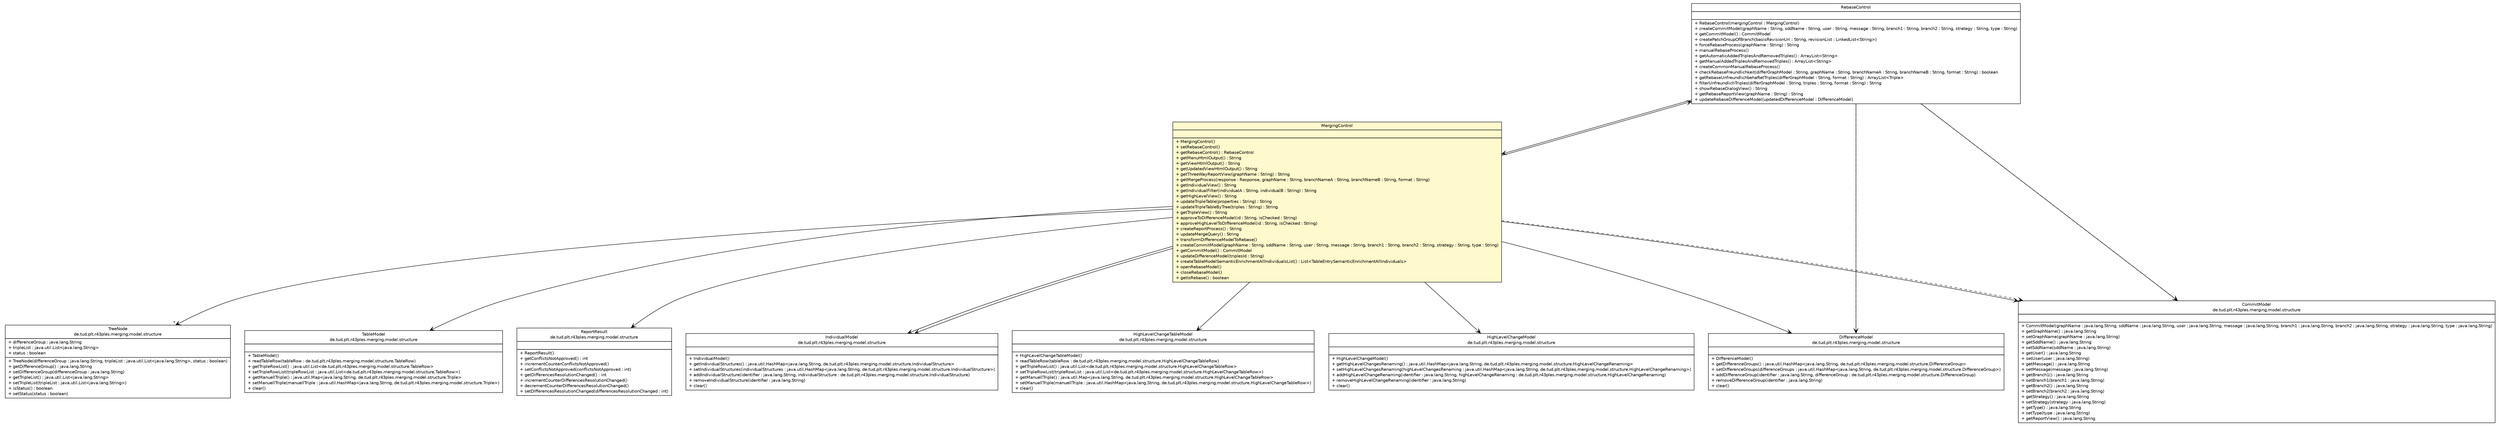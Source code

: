 #!/usr/local/bin/dot
#
# Class diagram 
# Generated by UMLGraph version R5_6-24-gf6e263 (http://www.umlgraph.org/)
#

digraph G {
	edge [fontname="Helvetica",fontsize=10,labelfontname="Helvetica",labelfontsize=10];
	node [fontname="Helvetica",fontsize=10,shape=plaintext];
	nodesep=0.25;
	ranksep=0.5;
	// de.tud.plt.r43ples.merging.control.RebaseControl
	c3464 [label=<<table title="de.tud.plt.r43ples.merging.control.RebaseControl" border="0" cellborder="1" cellspacing="0" cellpadding="2" port="p" href="./RebaseControl.html">
		<tr><td><table border="0" cellspacing="0" cellpadding="1">
<tr><td align="center" balign="center"> RebaseControl </td></tr>
		</table></td></tr>
		<tr><td><table border="0" cellspacing="0" cellpadding="1">
<tr><td align="left" balign="left">  </td></tr>
		</table></td></tr>
		<tr><td><table border="0" cellspacing="0" cellpadding="1">
<tr><td align="left" balign="left"> + RebaseControl(mergingControl : MergingControl) </td></tr>
<tr><td align="left" balign="left"> + createCommitModel(graphName : String, sddName : String, user : String, message : String, branch1 : String, branch2 : String, strategy : String, type : String) </td></tr>
<tr><td align="left" balign="left"> + getCommitModel() : CommitModel </td></tr>
<tr><td align="left" balign="left"> + createPatchGroupOfBranch(basisRevisionUri : String, revisionList : LinkedList&lt;String&gt;) </td></tr>
<tr><td align="left" balign="left"> + forceRebaseProcess(graphName : String) : String </td></tr>
<tr><td align="left" balign="left"> + manualRebaseProcess() </td></tr>
<tr><td align="left" balign="left"> + getAutomaticAddedTriplesAndRemovedTriples() : ArrayList&lt;String&gt; </td></tr>
<tr><td align="left" balign="left"> + getManualAddedTriplesAndRemovedTriples() : ArrayList&lt;String&gt; </td></tr>
<tr><td align="left" balign="left"> + createCommonManualRebaseProcess() </td></tr>
<tr><td align="left" balign="left"> + checkRebaseFreundlichkeit(differGraphModel : String, graphName : String, branchNameA : String, branchNameB : String, format : String) : boolean </td></tr>
<tr><td align="left" balign="left"> + getRebaseUnfreundlichbehaftetTriples(differGraphModel : String, format : String) : ArrayList&lt;Triple&gt; </td></tr>
<tr><td align="left" balign="left"> + filterUnfreundlichTriples(differGraphModel : String, triples : String, format : String) : String </td></tr>
<tr><td align="left" balign="left"> + showRebaseDialogView() : String </td></tr>
<tr><td align="left" balign="left"> + getRebaseReportView(graphName : String) : String </td></tr>
<tr><td align="left" balign="left"> + updateRebaseDifferenceModel(updatedDifferenceModel : DifferenceModel) </td></tr>
		</table></td></tr>
		</table>>, URL="./RebaseControl.html", fontname="Helvetica", fontcolor="black", fontsize=10.0];
	// de.tud.plt.r43ples.merging.control.MergingControl
	c3465 [label=<<table title="de.tud.plt.r43ples.merging.control.MergingControl" border="0" cellborder="1" cellspacing="0" cellpadding="2" port="p" bgcolor="lemonChiffon" href="./MergingControl.html">
		<tr><td><table border="0" cellspacing="0" cellpadding="1">
<tr><td align="center" balign="center"> MergingControl </td></tr>
		</table></td></tr>
		<tr><td><table border="0" cellspacing="0" cellpadding="1">
<tr><td align="left" balign="left">  </td></tr>
		</table></td></tr>
		<tr><td><table border="0" cellspacing="0" cellpadding="1">
<tr><td align="left" balign="left"> + MergingControl() </td></tr>
<tr><td align="left" balign="left"> + setRebaseControl() </td></tr>
<tr><td align="left" balign="left"> + getRebaseControl() : RebaseControl </td></tr>
<tr><td align="left" balign="left"> + getMenuHtmlOutput() : String </td></tr>
<tr><td align="left" balign="left"> + getViewHtmlOutput() : String </td></tr>
<tr><td align="left" balign="left"> + getUpdatedViewHtmlOutput() : String </td></tr>
<tr><td align="left" balign="left"> + getThreeWayReportView(graphName : String) : String </td></tr>
<tr><td align="left" balign="left"> + getMergeProcess(response : Response, graphName : String, branchNameA : String, branchNameB : String, format : String) </td></tr>
<tr><td align="left" balign="left"> + getIndividualView() : String </td></tr>
<tr><td align="left" balign="left"> + getIndividualFilter(individualA : String, individualB : String) : String </td></tr>
<tr><td align="left" balign="left"> + getHighLevelView() : String </td></tr>
<tr><td align="left" balign="left"> + updateTripleTable(properties : String) : String </td></tr>
<tr><td align="left" balign="left"> + updateTripleTableByTree(triples : String) : String </td></tr>
<tr><td align="left" balign="left"> + getTripleView() : String </td></tr>
<tr><td align="left" balign="left"> + approveToDifferenceModel(id : String, isChecked : String) </td></tr>
<tr><td align="left" balign="left"> + approveHighLevelToDifferenceModel(id : String, isChecked : String) </td></tr>
<tr><td align="left" balign="left"> + createReportProcess() : String </td></tr>
<tr><td align="left" balign="left"> + updateMergeQuery() : String </td></tr>
<tr><td align="left" balign="left"> + transformDifferenceModelToRebase() </td></tr>
<tr><td align="left" balign="left"> + createCommitModel(graphName : String, sddName : String, user : String, message : String, branch1 : String, branch2 : String, strategy : String, type : String) </td></tr>
<tr><td align="left" balign="left"> + getCommitModel() : CommitModel </td></tr>
<tr><td align="left" balign="left"> + updateDifferenceModel(triplesId : String) </td></tr>
<tr><td align="left" balign="left"> + createTableModelSemanticEnrichmentAllIndividualsList() : List&lt;TableEntrySemanticEnrichmentAllIndividuals&gt; </td></tr>
<tr><td align="left" balign="left"> + openRebaseModel() </td></tr>
<tr><td align="left" balign="left"> + closeRebaseModel() </td></tr>
<tr><td align="left" balign="left"> + getIsRebase() : boolean </td></tr>
		</table></td></tr>
		</table>>, URL="./MergingControl.html", fontname="Helvetica", fontcolor="black", fontsize=10.0];
	// de.tud.plt.r43ples.merging.model.structure.TreeNode
	c3473 [label=<<table title="de.tud.plt.r43ples.merging.model.structure.TreeNode" border="0" cellborder="1" cellspacing="0" cellpadding="2" port="p" href="../model/structure/TreeNode.html">
		<tr><td><table border="0" cellspacing="0" cellpadding="1">
<tr><td align="center" balign="center"> TreeNode </td></tr>
<tr><td align="center" balign="center"> de.tud.plt.r43ples.merging.model.structure </td></tr>
		</table></td></tr>
		<tr><td><table border="0" cellspacing="0" cellpadding="1">
<tr><td align="left" balign="left"> + differenceGroup : java.lang.String </td></tr>
<tr><td align="left" balign="left"> + tripleList : java.util.List&lt;java.lang.String&gt; </td></tr>
<tr><td align="left" balign="left"> + status : boolean </td></tr>
		</table></td></tr>
		<tr><td><table border="0" cellspacing="0" cellpadding="1">
<tr><td align="left" balign="left"> + TreeNode(differenceGroup : java.lang.String, tripleList : java.util.List&lt;java.lang.String&gt;, status : boolean) </td></tr>
<tr><td align="left" balign="left"> + getDifferenceGroup() : java.lang.String </td></tr>
<tr><td align="left" balign="left"> + setDifferenceGroup(differenceGroup : java.lang.String) </td></tr>
<tr><td align="left" balign="left"> + getTripleList() : java.util.List&lt;java.lang.String&gt; </td></tr>
<tr><td align="left" balign="left"> + setTripleList(tripleList : java.util.List&lt;java.lang.String&gt;) </td></tr>
<tr><td align="left" balign="left"> + isStatus() : boolean </td></tr>
<tr><td align="left" balign="left"> + setStatus(status : boolean) </td></tr>
		</table></td></tr>
		</table>>, URL="../model/structure/TreeNode.html", fontname="Helvetica", fontcolor="black", fontsize=10.0];
	// de.tud.plt.r43ples.merging.model.structure.TableModel
	c3475 [label=<<table title="de.tud.plt.r43ples.merging.model.structure.TableModel" border="0" cellborder="1" cellspacing="0" cellpadding="2" port="p" href="../model/structure/TableModel.html">
		<tr><td><table border="0" cellspacing="0" cellpadding="1">
<tr><td align="center" balign="center"> TableModel </td></tr>
<tr><td align="center" balign="center"> de.tud.plt.r43ples.merging.model.structure </td></tr>
		</table></td></tr>
		<tr><td><table border="0" cellspacing="0" cellpadding="1">
<tr><td align="left" balign="left">  </td></tr>
		</table></td></tr>
		<tr><td><table border="0" cellspacing="0" cellpadding="1">
<tr><td align="left" balign="left"> + TableModel() </td></tr>
<tr><td align="left" balign="left"> + readTableRow(tableRow : de.tud.plt.r43ples.merging.model.structure.TableRow) </td></tr>
<tr><td align="left" balign="left"> + getTripleRowList() : java.util.List&lt;de.tud.plt.r43ples.merging.model.structure.TableRow&gt; </td></tr>
<tr><td align="left" balign="left"> + setTripleRowList(tripleRowList : java.util.List&lt;de.tud.plt.r43ples.merging.model.structure.TableRow&gt;) </td></tr>
<tr><td align="left" balign="left"> + getManuellTriple() : java.util.Map&lt;java.lang.String, de.tud.plt.r43ples.merging.model.structure.Triple&gt; </td></tr>
<tr><td align="left" balign="left"> + setManuellTriple(manuellTriple : java.util.HashMap&lt;java.lang.String, de.tud.plt.r43ples.merging.model.structure.Triple&gt;) </td></tr>
<tr><td align="left" balign="left"> + clear() </td></tr>
		</table></td></tr>
		</table>>, URL="../model/structure/TableModel.html", fontname="Helvetica", fontcolor="black", fontsize=10.0];
	// de.tud.plt.r43ples.merging.model.structure.ReportResult
	c3478 [label=<<table title="de.tud.plt.r43ples.merging.model.structure.ReportResult" border="0" cellborder="1" cellspacing="0" cellpadding="2" port="p" href="../model/structure/ReportResult.html">
		<tr><td><table border="0" cellspacing="0" cellpadding="1">
<tr><td align="center" balign="center"> ReportResult </td></tr>
<tr><td align="center" balign="center"> de.tud.plt.r43ples.merging.model.structure </td></tr>
		</table></td></tr>
		<tr><td><table border="0" cellspacing="0" cellpadding="1">
<tr><td align="left" balign="left">  </td></tr>
		</table></td></tr>
		<tr><td><table border="0" cellspacing="0" cellpadding="1">
<tr><td align="left" balign="left"> + ReportResult() </td></tr>
<tr><td align="left" balign="left"> + getConflictsNotApproved() : int </td></tr>
<tr><td align="left" balign="left"> + incrementCounterConflictsNotApproved() </td></tr>
<tr><td align="left" balign="left"> + setConflictsNotApproved(conflictsNotApproved : int) </td></tr>
<tr><td align="left" balign="left"> + getDifferencesResolutionChanged() : int </td></tr>
<tr><td align="left" balign="left"> + incrementCounterDifferencesResolutionChanged() </td></tr>
<tr><td align="left" balign="left"> + decrementCounterDifferencesResolutionChanged() </td></tr>
<tr><td align="left" balign="left"> + setDifferencesResolutionChanged(differencesResolutionChanged : int) </td></tr>
		</table></td></tr>
		</table>>, URL="../model/structure/ReportResult.html", fontname="Helvetica", fontcolor="black", fontsize=10.0];
	// de.tud.plt.r43ples.merging.model.structure.IndividualModel
	c3482 [label=<<table title="de.tud.plt.r43ples.merging.model.structure.IndividualModel" border="0" cellborder="1" cellspacing="0" cellpadding="2" port="p" href="../model/structure/IndividualModel.html">
		<tr><td><table border="0" cellspacing="0" cellpadding="1">
<tr><td align="center" balign="center"> IndividualModel </td></tr>
<tr><td align="center" balign="center"> de.tud.plt.r43ples.merging.model.structure </td></tr>
		</table></td></tr>
		<tr><td><table border="0" cellspacing="0" cellpadding="1">
<tr><td align="left" balign="left">  </td></tr>
		</table></td></tr>
		<tr><td><table border="0" cellspacing="0" cellpadding="1">
<tr><td align="left" balign="left"> + IndividualModel() </td></tr>
<tr><td align="left" balign="left"> + getIndividualStructures() : java.util.HashMap&lt;java.lang.String, de.tud.plt.r43ples.merging.model.structure.IndividualStructure&gt; </td></tr>
<tr><td align="left" balign="left"> + setIndividualStructures(individualStructures : java.util.HashMap&lt;java.lang.String, de.tud.plt.r43ples.merging.model.structure.IndividualStructure&gt;) </td></tr>
<tr><td align="left" balign="left"> + addIndividualStructure(identifier : java.lang.String, individualStructure : de.tud.plt.r43ples.merging.model.structure.IndividualStructure) </td></tr>
<tr><td align="left" balign="left"> + removeIndividualStructure(identifier : java.lang.String) </td></tr>
<tr><td align="left" balign="left"> + clear() </td></tr>
		</table></td></tr>
		</table>>, URL="../model/structure/IndividualModel.html", fontname="Helvetica", fontcolor="black", fontsize=10.0];
	// de.tud.plt.r43ples.merging.model.structure.HighLevelChangeTableModel
	c3484 [label=<<table title="de.tud.plt.r43ples.merging.model.structure.HighLevelChangeTableModel" border="0" cellborder="1" cellspacing="0" cellpadding="2" port="p" href="../model/structure/HighLevelChangeTableModel.html">
		<tr><td><table border="0" cellspacing="0" cellpadding="1">
<tr><td align="center" balign="center"> HighLevelChangeTableModel </td></tr>
<tr><td align="center" balign="center"> de.tud.plt.r43ples.merging.model.structure </td></tr>
		</table></td></tr>
		<tr><td><table border="0" cellspacing="0" cellpadding="1">
<tr><td align="left" balign="left">  </td></tr>
		</table></td></tr>
		<tr><td><table border="0" cellspacing="0" cellpadding="1">
<tr><td align="left" balign="left"> + HighLevelChangeTableModel() </td></tr>
<tr><td align="left" balign="left"> + readTableRow(tableRow : de.tud.plt.r43ples.merging.model.structure.HighLevelChangeTableRow) </td></tr>
<tr><td align="left" balign="left"> + getTripleRowList() : java.util.List&lt;de.tud.plt.r43ples.merging.model.structure.HighLevelChangeTableRow&gt; </td></tr>
<tr><td align="left" balign="left"> + setTripleRowList(tripleRowList : java.util.List&lt;de.tud.plt.r43ples.merging.model.structure.HighLevelChangeTableRow&gt;) </td></tr>
<tr><td align="left" balign="left"> + getManuellTriple() : java.util.Map&lt;java.lang.String, de.tud.plt.r43ples.merging.model.structure.HighLevelChangeTableRow&gt; </td></tr>
<tr><td align="left" balign="left"> + setManuellTriple(manuellTriple : java.util.HashMap&lt;java.lang.String, de.tud.plt.r43ples.merging.model.structure.HighLevelChangeTableRow&gt;) </td></tr>
<tr><td align="left" balign="left"> + clear() </td></tr>
		</table></td></tr>
		</table>>, URL="../model/structure/HighLevelChangeTableModel.html", fontname="Helvetica", fontcolor="black", fontsize=10.0];
	// de.tud.plt.r43ples.merging.model.structure.HighLevelChangeModel
	c3486 [label=<<table title="de.tud.plt.r43ples.merging.model.structure.HighLevelChangeModel" border="0" cellborder="1" cellspacing="0" cellpadding="2" port="p" href="../model/structure/HighLevelChangeModel.html">
		<tr><td><table border="0" cellspacing="0" cellpadding="1">
<tr><td align="center" balign="center"> HighLevelChangeModel </td></tr>
<tr><td align="center" balign="center"> de.tud.plt.r43ples.merging.model.structure </td></tr>
		</table></td></tr>
		<tr><td><table border="0" cellspacing="0" cellpadding="1">
<tr><td align="left" balign="left">  </td></tr>
		</table></td></tr>
		<tr><td><table border="0" cellspacing="0" cellpadding="1">
<tr><td align="left" balign="left"> + HighLevelChangeModel() </td></tr>
<tr><td align="left" balign="left"> + getHighLevelChangesRenaming() : java.util.HashMap&lt;java.lang.String, de.tud.plt.r43ples.merging.model.structure.HighLevelChangeRenaming&gt; </td></tr>
<tr><td align="left" balign="left"> + setHighLevelChangesRenaming(highLevelChangesRenaming : java.util.HashMap&lt;java.lang.String, de.tud.plt.r43ples.merging.model.structure.HighLevelChangeRenaming&gt;) </td></tr>
<tr><td align="left" balign="left"> + addHighLevelChangeRenaming(identifier : java.lang.String, highLevelChangeRenaming : de.tud.plt.r43ples.merging.model.structure.HighLevelChangeRenaming) </td></tr>
<tr><td align="left" balign="left"> + removeHighLevelChangeRenaming(identifier : java.lang.String) </td></tr>
<tr><td align="left" balign="left"> + clear() </td></tr>
		</table></td></tr>
		</table>>, URL="../model/structure/HighLevelChangeModel.html", fontname="Helvetica", fontcolor="black", fontsize=10.0];
	// de.tud.plt.r43ples.merging.model.structure.DifferenceModel
	c3487 [label=<<table title="de.tud.plt.r43ples.merging.model.structure.DifferenceModel" border="0" cellborder="1" cellspacing="0" cellpadding="2" port="p" href="../model/structure/DifferenceModel.html">
		<tr><td><table border="0" cellspacing="0" cellpadding="1">
<tr><td align="center" balign="center"> DifferenceModel </td></tr>
<tr><td align="center" balign="center"> de.tud.plt.r43ples.merging.model.structure </td></tr>
		</table></td></tr>
		<tr><td><table border="0" cellspacing="0" cellpadding="1">
<tr><td align="left" balign="left">  </td></tr>
		</table></td></tr>
		<tr><td><table border="0" cellspacing="0" cellpadding="1">
<tr><td align="left" balign="left"> + DifferenceModel() </td></tr>
<tr><td align="left" balign="left"> + getDifferenceGroups() : java.util.HashMap&lt;java.lang.String, de.tud.plt.r43ples.merging.model.structure.DifferenceGroup&gt; </td></tr>
<tr><td align="left" balign="left"> + setDifferenceGroups(differenceGroups : java.util.HashMap&lt;java.lang.String, de.tud.plt.r43ples.merging.model.structure.DifferenceGroup&gt;) </td></tr>
<tr><td align="left" balign="left"> + addDifferenceGroup(identifier : java.lang.String, differenceGroup : de.tud.plt.r43ples.merging.model.structure.DifferenceGroup) </td></tr>
<tr><td align="left" balign="left"> + removeDifferenceGroup(identifier : java.lang.String) </td></tr>
<tr><td align="left" balign="left"> + clear() </td></tr>
		</table></td></tr>
		</table>>, URL="../model/structure/DifferenceModel.html", fontname="Helvetica", fontcolor="black", fontsize=10.0];
	// de.tud.plt.r43ples.merging.model.structure.CommitModel
	c3490 [label=<<table title="de.tud.plt.r43ples.merging.model.structure.CommitModel" border="0" cellborder="1" cellspacing="0" cellpadding="2" port="p" href="../model/structure/CommitModel.html">
		<tr><td><table border="0" cellspacing="0" cellpadding="1">
<tr><td align="center" balign="center"> CommitModel </td></tr>
<tr><td align="center" balign="center"> de.tud.plt.r43ples.merging.model.structure </td></tr>
		</table></td></tr>
		<tr><td><table border="0" cellspacing="0" cellpadding="1">
<tr><td align="left" balign="left">  </td></tr>
		</table></td></tr>
		<tr><td><table border="0" cellspacing="0" cellpadding="1">
<tr><td align="left" balign="left"> + CommitModel(graphName : java.lang.String, sddName : java.lang.String, user : java.lang.String, message : java.lang.String, branch1 : java.lang.String, branch2 : java.lang.String, strategy : java.lang.String, type : java.lang.String) </td></tr>
<tr><td align="left" balign="left"> + getGraphName() : java.lang.String </td></tr>
<tr><td align="left" balign="left"> + setGraphName(graphName : java.lang.String) </td></tr>
<tr><td align="left" balign="left"> + getSddName() : java.lang.String </td></tr>
<tr><td align="left" balign="left"> + setSddName(sddName : java.lang.String) </td></tr>
<tr><td align="left" balign="left"> + getUser() : java.lang.String </td></tr>
<tr><td align="left" balign="left"> + setUser(user : java.lang.String) </td></tr>
<tr><td align="left" balign="left"> + getMessage() : java.lang.String </td></tr>
<tr><td align="left" balign="left"> + setMessage(message : java.lang.String) </td></tr>
<tr><td align="left" balign="left"> + getBranch1() : java.lang.String </td></tr>
<tr><td align="left" balign="left"> + setBranch1(branch1 : java.lang.String) </td></tr>
<tr><td align="left" balign="left"> + getBranch2() : java.lang.String </td></tr>
<tr><td align="left" balign="left"> + setBranch2(branch2 : java.lang.String) </td></tr>
<tr><td align="left" balign="left"> + getStrategy() : java.lang.String </td></tr>
<tr><td align="left" balign="left"> + setStrategy(strategy : java.lang.String) </td></tr>
<tr><td align="left" balign="left"> + getType() : java.lang.String </td></tr>
<tr><td align="left" balign="left"> + setType(type : java.lang.String) </td></tr>
<tr><td align="left" balign="left"> + getReportView() : java.lang.String </td></tr>
		</table></td></tr>
		</table>>, URL="../model/structure/CommitModel.html", fontname="Helvetica", fontcolor="black", fontsize=10.0];
	// de.tud.plt.r43ples.merging.control.RebaseControl NAVASSOC de.tud.plt.r43ples.merging.model.structure.CommitModel
	c3464:p -> c3490:p [taillabel="", label="", headlabel="", fontname="Helvetica", fontcolor="black", fontsize=10.0, color="black", arrowhead=open];
	// de.tud.plt.r43ples.merging.control.RebaseControl NAVASSOC de.tud.plt.r43ples.merging.model.structure.DifferenceModel
	c3464:p -> c3487:p [taillabel="", label="", headlabel="", fontname="Helvetica", fontcolor="black", fontsize=10.0, color="black", arrowhead=open];
	// de.tud.plt.r43ples.merging.control.RebaseControl NAVASSOC de.tud.plt.r43ples.merging.control.MergingControl
	c3464:p -> c3465:p [taillabel="", label="", headlabel="", fontname="Helvetica", fontcolor="black", fontsize=10.0, color="black", arrowhead=open];
	// de.tud.plt.r43ples.merging.control.MergingControl NAVASSOC de.tud.plt.r43ples.merging.model.structure.DifferenceModel
	c3465:p -> c3487:p [taillabel="", label="", headlabel="", fontname="Helvetica", fontcolor="black", fontsize=10.0, color="black", arrowhead=open];
	// de.tud.plt.r43ples.merging.control.MergingControl NAVASSOC de.tud.plt.r43ples.merging.model.structure.TreeNode
	c3465:p -> c3473:p [taillabel="", label="", headlabel="*", fontname="Helvetica", fontcolor="black", fontsize=10.0, color="black", arrowhead=open];
	// de.tud.plt.r43ples.merging.control.MergingControl NAVASSOC de.tud.plt.r43ples.merging.model.structure.TableModel
	c3465:p -> c3475:p [taillabel="", label="", headlabel="", fontname="Helvetica", fontcolor="black", fontsize=10.0, color="black", arrowhead=open];
	// de.tud.plt.r43ples.merging.control.MergingControl NAVASSOC de.tud.plt.r43ples.merging.model.structure.HighLevelChangeModel
	c3465:p -> c3486:p [taillabel="", label="", headlabel="", fontname="Helvetica", fontcolor="black", fontsize=10.0, color="black", arrowhead=open];
	// de.tud.plt.r43ples.merging.control.MergingControl NAVASSOC de.tud.plt.r43ples.merging.model.structure.HighLevelChangeTableModel
	c3465:p -> c3484:p [taillabel="", label="", headlabel="", fontname="Helvetica", fontcolor="black", fontsize=10.0, color="black", arrowhead=open];
	// de.tud.plt.r43ples.merging.control.MergingControl NAVASSOC de.tud.plt.r43ples.merging.model.structure.IndividualModel
	c3465:p -> c3482:p [taillabel="", label="", headlabel="", fontname="Helvetica", fontcolor="black", fontsize=10.0, color="black", arrowhead=open];
	// de.tud.plt.r43ples.merging.control.MergingControl NAVASSOC de.tud.plt.r43ples.merging.model.structure.IndividualModel
	c3465:p -> c3482:p [taillabel="", label="", headlabel="", fontname="Helvetica", fontcolor="black", fontsize=10.0, color="black", arrowhead=open];
	// de.tud.plt.r43ples.merging.control.MergingControl NAVASSOC de.tud.plt.r43ples.merging.model.structure.CommitModel
	c3465:p -> c3490:p [taillabel="", label="", headlabel="", fontname="Helvetica", fontcolor="black", fontsize=10.0, color="black", arrowhead=open];
	// de.tud.plt.r43ples.merging.control.MergingControl NAVASSOC de.tud.plt.r43ples.merging.model.structure.ReportResult
	c3465:p -> c3478:p [taillabel="", label="", headlabel="", fontname="Helvetica", fontcolor="black", fontsize=10.0, color="black", arrowhead=open];
	// de.tud.plt.r43ples.merging.control.MergingControl NAVASSOC de.tud.plt.r43ples.merging.control.RebaseControl
	c3465:p -> c3464:p [taillabel="", label="", headlabel="", fontname="Helvetica", fontcolor="black", fontsize=10.0, color="black", arrowhead=open];
	// de.tud.plt.r43ples.merging.control.RebaseControl DEPEND de.tud.plt.r43ples.merging.model.structure.CommitModel
	c3464:p -> c3490:p [taillabel="", label="", headlabel="", fontname="Helvetica", fontcolor="black", fontsize=10.0, color="black", arrowhead=open, style=dashed];
	// de.tud.plt.r43ples.merging.control.RebaseControl DEPEND de.tud.plt.r43ples.merging.model.structure.DifferenceModel
	c3464:p -> c3487:p [taillabel="", label="", headlabel="", fontname="Helvetica", fontcolor="black", fontsize=10.0, color="black", arrowhead=open, style=dashed];
	// de.tud.plt.r43ples.merging.control.MergingControl DEPEND de.tud.plt.r43ples.merging.model.structure.CommitModel
	c3465:p -> c3490:p [taillabel="", label="", headlabel="", fontname="Helvetica", fontcolor="black", fontsize=10.0, color="black", arrowhead=open, style=dashed];
}

